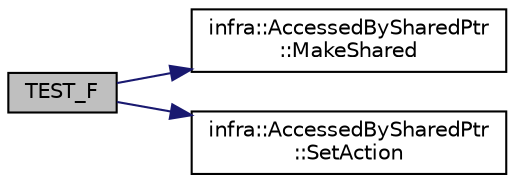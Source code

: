 digraph "TEST_F"
{
 // INTERACTIVE_SVG=YES
  edge [fontname="Helvetica",fontsize="10",labelfontname="Helvetica",labelfontsize="10"];
  node [fontname="Helvetica",fontsize="10",shape=record];
  rankdir="LR";
  Node76 [label="TEST_F",height=0.2,width=0.4,color="black", fillcolor="grey75", style="filled", fontcolor="black"];
  Node76 -> Node77 [color="midnightblue",fontsize="10",style="solid",fontname="Helvetica"];
  Node77 [label="infra::AccessedBySharedPtr\l::MakeShared",height=0.2,width=0.4,color="black", fillcolor="white", style="filled",URL="$da/d78/classinfra_1_1_accessed_by_shared_ptr.html#a9a3b6445cae28c4ab728ca757cdd8ee7"];
  Node76 -> Node78 [color="midnightblue",fontsize="10",style="solid",fontname="Helvetica"];
  Node78 [label="infra::AccessedBySharedPtr\l::SetAction",height=0.2,width=0.4,color="black", fillcolor="white", style="filled",URL="$da/d78/classinfra_1_1_accessed_by_shared_ptr.html#afed78c7dc79ccbb4711b34a1d7c7e63e"];
}
